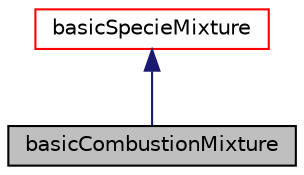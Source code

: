 digraph "basicCombustionMixture"
{
  bgcolor="transparent";
  edge [fontname="Helvetica",fontsize="10",labelfontname="Helvetica",labelfontsize="10"];
  node [fontname="Helvetica",fontsize="10",shape=record];
  Node7 [label="basicCombustionMixture",height=0.2,width=0.4,color="black", fillcolor="grey75", style="filled", fontcolor="black"];
  Node8 -> Node7 [dir="back",color="midnightblue",fontsize="10",style="solid",fontname="Helvetica"];
  Node8 [label="basicSpecieMixture",height=0.2,width=0.4,color="red",URL="$a31473.html",tooltip="Specialization of basicMultiComponentMixture for a mixture consisting of a number for molecular speci..."];
}
